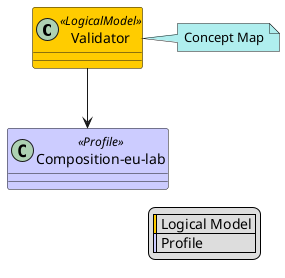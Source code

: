 @startuml
skinparam class {
    BackgroundColor<<LogicalModel>> #FFCC00
    BackgroundColor<<Profile>> #CCCCFF
}
skinparam linetype ortho
legend right
  | <#FFCC00> | Logical Model |
  | <#CCCCFF> | Profile |
endlegend
class "Validator" <<LogicalModel>> [[StructureDefinition-Validator.html]]
note right #PaleTurquoise [[ConceptMap-validator2FHIR-eu-lab.html]]
Concept Map
endnote
class "Composition-eu-lab" <<Profile>> [[StructureDefinition-Composition-eu-lab.html]]
"Validator" --> "Composition-eu-lab"
@enduml